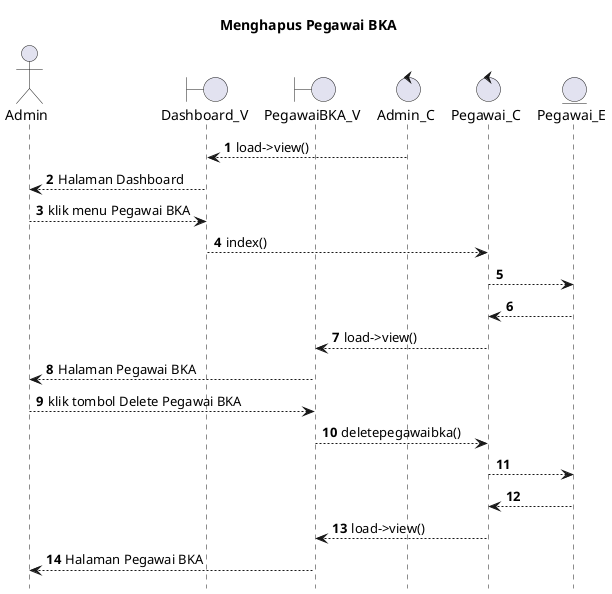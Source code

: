 @startuml

autonumber
hide footbox
title Menghapus Pegawai BKA

Actor Admin
boundary Dashboard_V
boundary PegawaiBKA_V
control Admin_C
control Pegawai_C
Entity Pegawai_E

Admin_C --> Dashboard_V: load->view()
Dashboard_V --> Admin: Halaman Dashboard
Admin --> Dashboard_V: klik menu Pegawai BKA
Dashboard_V --> Pegawai_C: index()
Pegawai_C --> Pegawai_E:
    
    Pegawai_E --> Pegawai_C:
    Pegawai_C --> PegawaiBKA_V: load->view()
    PegawaiBKA_V --> Admin: Halaman Pegawai BKA

Admin --> PegawaiBKA_V: klik tombol Delete Pegawai BKA
PegawaiBKA_V --> Pegawai_C: deletepegawaibka()
Pegawai_C --> Pegawai_E:
   
    Pegawai_E --> Pegawai_C:
    Pegawai_C --> PegawaiBKA_V: load->view()
    PegawaiBKA_V --> Admin: Halaman Pegawai BKA

@enduml